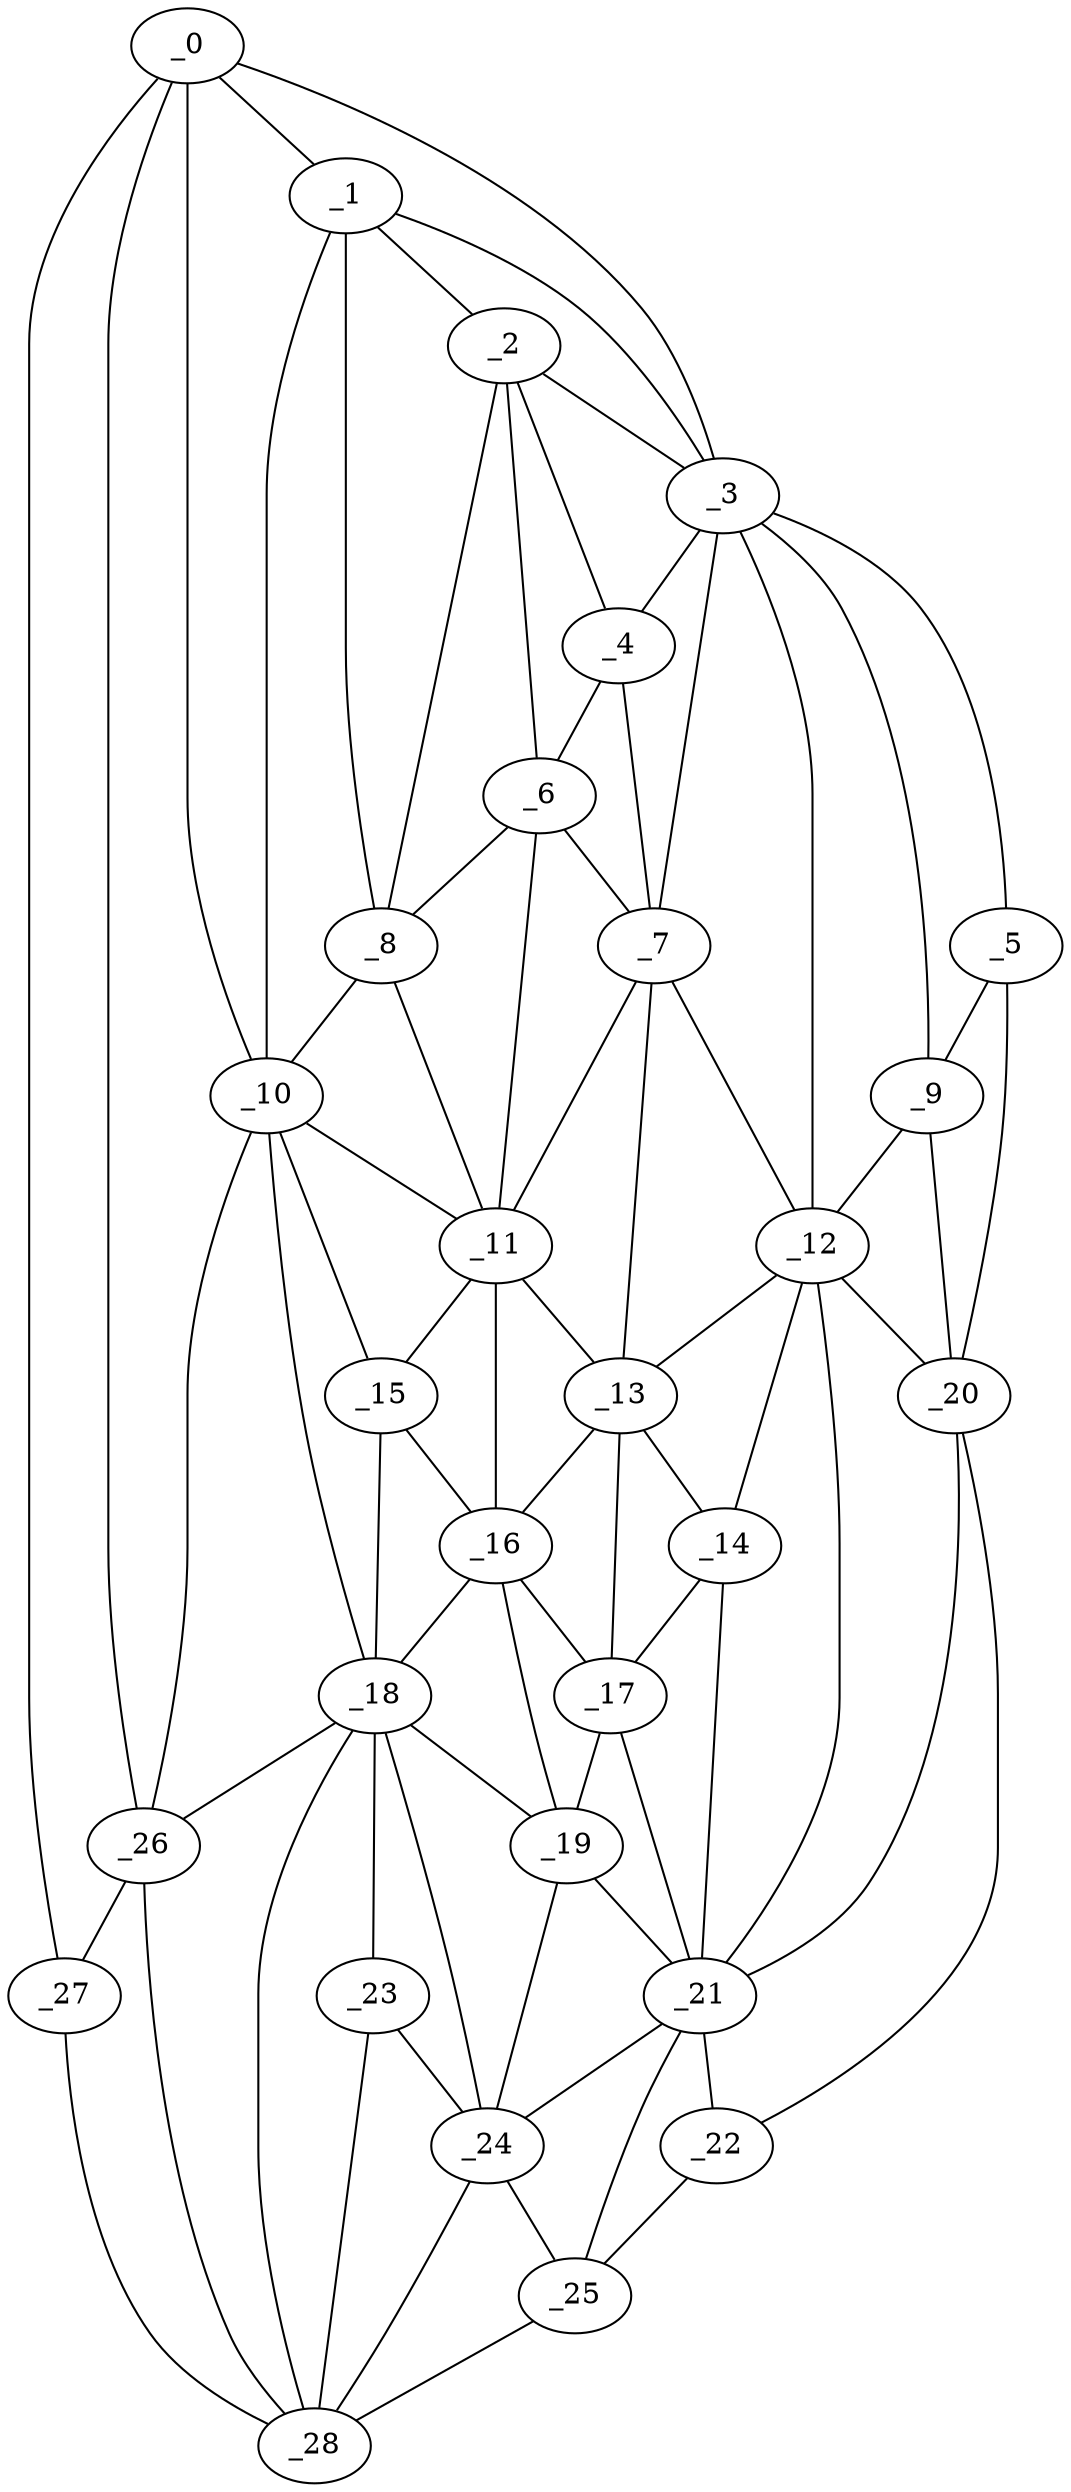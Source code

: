 graph "obj26__30.gxl" {
	_0	 [x=19,
		y=15];
	_1	 [x=28,
		y=52];
	_0 -- _1	 [valence=2];
	_3	 [x=34,
		y=102];
	_0 -- _3	 [valence=1];
	_10	 [x=50,
		y=58];
	_0 -- _10	 [valence=2];
	_26	 [x=110,
		y=21];
	_0 -- _26	 [valence=1];
	_27	 [x=112,
		y=14];
	_0 -- _27	 [valence=1];
	_2	 [x=30,
		y=57];
	_1 -- _2	 [valence=2];
	_1 -- _3	 [valence=2];
	_8	 [x=45,
		y=60];
	_1 -- _8	 [valence=1];
	_1 -- _10	 [valence=2];
	_2 -- _3	 [valence=2];
	_4	 [x=38,
		y=82];
	_2 -- _4	 [valence=2];
	_6	 [x=44,
		y=67];
	_2 -- _6	 [valence=2];
	_2 -- _8	 [valence=1];
	_3 -- _4	 [valence=1];
	_5	 [x=43,
		y=115];
	_3 -- _5	 [valence=1];
	_7	 [x=44,
		y=83];
	_3 -- _7	 [valence=2];
	_9	 [x=48,
		y=106];
	_3 -- _9	 [valence=1];
	_12	 [x=53,
		y=94];
	_3 -- _12	 [valence=1];
	_4 -- _6	 [valence=1];
	_4 -- _7	 [valence=2];
	_5 -- _9	 [valence=2];
	_20	 [x=67,
		y=117];
	_5 -- _20	 [valence=1];
	_6 -- _7	 [valence=2];
	_6 -- _8	 [valence=2];
	_11	 [x=51,
		y=70];
	_6 -- _11	 [valence=2];
	_7 -- _11	 [valence=2];
	_7 -- _12	 [valence=2];
	_13	 [x=54,
		y=84];
	_7 -- _13	 [valence=2];
	_8 -- _10	 [valence=2];
	_8 -- _11	 [valence=1];
	_9 -- _12	 [valence=2];
	_9 -- _20	 [valence=1];
	_10 -- _11	 [valence=2];
	_15	 [x=58,
		y=63];
	_10 -- _15	 [valence=2];
	_18	 [x=67,
		y=61];
	_10 -- _18	 [valence=1];
	_10 -- _26	 [valence=2];
	_11 -- _13	 [valence=1];
	_11 -- _15	 [valence=1];
	_16	 [x=58,
		y=67];
	_11 -- _16	 [valence=2];
	_12 -- _13	 [valence=1];
	_14	 [x=56,
		y=89];
	_12 -- _14	 [valence=1];
	_12 -- _20	 [valence=2];
	_21	 [x=69,
		y=90];
	_12 -- _21	 [valence=2];
	_13 -- _14	 [valence=2];
	_13 -- _16	 [valence=2];
	_17	 [x=62,
		y=85];
	_13 -- _17	 [valence=2];
	_14 -- _17	 [valence=1];
	_14 -- _21	 [valence=2];
	_15 -- _16	 [valence=2];
	_15 -- _18	 [valence=1];
	_16 -- _17	 [valence=1];
	_16 -- _18	 [valence=2];
	_19	 [x=67,
		y=70];
	_16 -- _19	 [valence=1];
	_17 -- _19	 [valence=2];
	_17 -- _21	 [valence=1];
	_18 -- _19	 [valence=1];
	_23	 [x=109,
		y=51];
	_18 -- _23	 [valence=1];
	_24	 [x=109,
		y=59];
	_18 -- _24	 [valence=2];
	_18 -- _26	 [valence=2];
	_28	 [x=112,
		y=28];
	_18 -- _28	 [valence=2];
	_19 -- _21	 [valence=2];
	_19 -- _24	 [valence=1];
	_20 -- _21	 [valence=1];
	_22	 [x=85,
		y=115];
	_20 -- _22	 [valence=1];
	_21 -- _22	 [valence=2];
	_21 -- _24	 [valence=2];
	_25	 [x=109,
		y=104];
	_21 -- _25	 [valence=2];
	_22 -- _25	 [valence=1];
	_23 -- _24	 [valence=2];
	_23 -- _28	 [valence=2];
	_24 -- _25	 [valence=2];
	_24 -- _28	 [valence=1];
	_25 -- _28	 [valence=1];
	_26 -- _27	 [valence=2];
	_26 -- _28	 [valence=2];
	_27 -- _28	 [valence=1];
}
